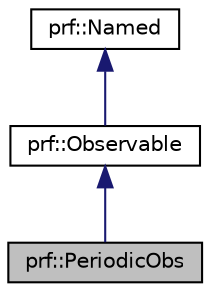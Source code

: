 digraph "prf::PeriodicObs"
{
  bgcolor="transparent";
  edge [fontname="Helvetica",fontsize="10",labelfontname="Helvetica",labelfontsize="10"];
  node [fontname="Helvetica",fontsize="10",shape=record];
  Node1 [label="prf::PeriodicObs",height=0.2,width=0.4,color="black", fillcolor="grey75", style="filled" fontcolor="black"];
  Node2 -> Node1 [dir="back",color="midnightblue",fontsize="10",style="solid",fontname="Helvetica"];
  Node2 [label="prf::Observable",height=0.2,width=0.4,color="black",URL="$classprf_1_1Observable.html",tooltip="An observable is in principle anything that is named and has a value."];
  Node3 -> Node2 [dir="back",color="midnightblue",fontsize="10",style="solid",fontname="Helvetica"];
  Node3 [label="prf::Named",height=0.2,width=0.4,color="black",URL="$classprf_1_1Named.html",tooltip="Anything that has a name."];
}
